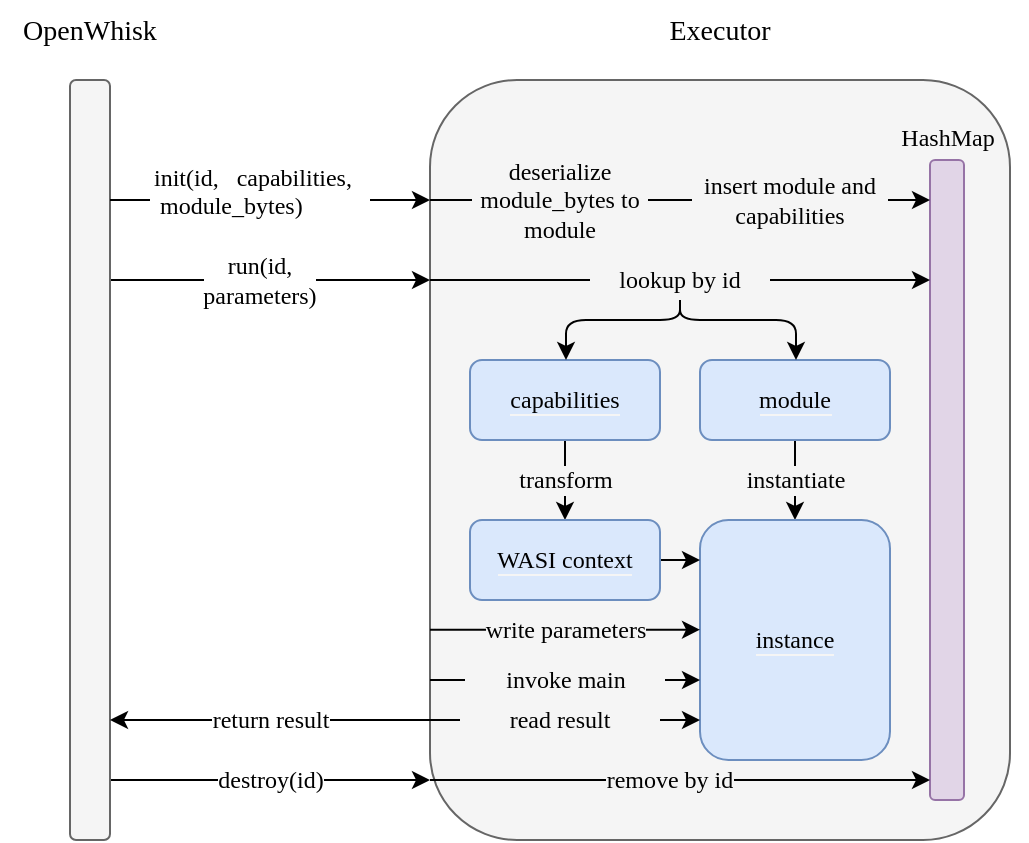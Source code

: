 <mxfile version="14.5.1" type="device"><diagram id="k58uWXT8fB6DtH82Debm" name="Page-1"><mxGraphModel dx="771" dy="466" grid="1" gridSize="10" guides="1" tooltips="1" connect="1" arrows="1" fold="1" page="1" pageScale="1" pageWidth="850" pageHeight="1100" math="0" shadow="0"><root><mxCell id="0"/><mxCell id="1" parent="0"/><mxCell id="d3nS33FpvXMVfJAD_dNh-1" value="" style="rounded=1;whiteSpace=wrap;html=1;fontSize=12;movable=0;resizable=0;rotatable=0;deletable=0;editable=0;connectable=0;strokeColor=#666666;fontColor=#333333;fillColor=#F5F5F5;" parent="1" vertex="1"><mxGeometry x="400" y="220" width="290" height="380" as="geometry"/></mxCell><mxCell id="_7-Mtbjh3HHWFtsDyBfg-5" value="" style="endArrow=classic;html=1;" parent="1" source="WzXcqIJaGTqtzX6l6--2-41" edge="1"><mxGeometry relative="1" as="geometry"><mxPoint x="240" y="280" as="sourcePoint"/><mxPoint x="400" y="280" as="targetPoint"/></mxGeometry></mxCell><mxCell id="_7-Mtbjh3HHWFtsDyBfg-8" value="" style="endArrow=classic;html=1;entryX=0;entryY=1;entryDx=0;entryDy=0;" parent="1" edge="1"><mxGeometry relative="1" as="geometry"><mxPoint x="240" y="320" as="sourcePoint"/><mxPoint x="400" y="320" as="targetPoint"/></mxGeometry></mxCell><mxCell id="_7-Mtbjh3HHWFtsDyBfg-15" value="" style="endArrow=classic;html=1;" parent="1" edge="1"><mxGeometry relative="1" as="geometry"><mxPoint x="240" y="570" as="sourcePoint"/><mxPoint x="400" y="570" as="targetPoint"/></mxGeometry></mxCell><mxCell id="_7-Mtbjh3HHWFtsDyBfg-16" value="&lt;span style=&quot;font-size: 12px&quot;&gt;destroy(id)&lt;/span&gt;" style="edgeLabel;resizable=0;html=1;align=center;verticalAlign=middle;fontSize=12;fontFamily=JetBrains Mono;labelBackgroundColor=#FFFFFF;" parent="_7-Mtbjh3HHWFtsDyBfg-15" connectable="0" vertex="1"><mxGeometry relative="1" as="geometry"/></mxCell><mxCell id="_7-Mtbjh3HHWFtsDyBfg-2" value="&lt;span style=&quot;font-family: &amp;#34;linux biolinum o&amp;#34;&quot;&gt;&lt;br style=&quot;font-size: 12px&quot;&gt;&lt;/span&gt;" style="rounded=1;whiteSpace=wrap;html=1;fillColor=#f5f5f5;strokeColor=#666666;fontSize=12;movable=0;resizable=0;rotatable=0;deletable=0;editable=0;connectable=0;fontColor=#333333;" parent="1" vertex="1"><mxGeometry x="220" y="220" width="20" height="380" as="geometry"/></mxCell><mxCell id="_7-Mtbjh3HHWFtsDyBfg-17" value="" style="rounded=1;whiteSpace=wrap;html=1;fillColor=#e1d5e7;strokeColor=#9673a6;fontSize=12;movable=1;resizable=1;rotatable=1;deletable=1;editable=1;connectable=1;" parent="1" vertex="1"><mxGeometry x="650" y="260" width="17" height="320" as="geometry"/></mxCell><mxCell id="d3nS33FpvXMVfJAD_dNh-11" value="&lt;span style=&quot;color: rgb(0, 0, 0); font-family: &amp;quot;linux biolinum o&amp;quot;; font-size: 14px; font-style: normal; font-weight: 400; letter-spacing: normal; text-indent: 0px; text-transform: none; word-spacing: 0px; display: inline; float: none;&quot;&gt;Executor&lt;/span&gt;" style="text;whiteSpace=wrap;html=1;fontSize=14;align=center;labelBackgroundColor=none;" parent="1" vertex="1"><mxGeometry x="505" y="180" width="80" height="30" as="geometry"/></mxCell><mxCell id="d3nS33FpvXMVfJAD_dNh-12" value="&lt;span style=&quot;color: rgb(0, 0, 0); font-family: &amp;quot;linux biolinum o&amp;quot;; font-size: 14px; font-style: normal; font-weight: 400; letter-spacing: normal; text-indent: 0px; text-transform: none; word-spacing: 0px; display: inline; float: none;&quot;&gt;OpenWhisk&lt;/span&gt;" style="text;whiteSpace=wrap;html=1;fontSize=14;align=center;labelBackgroundColor=none;" parent="1" vertex="1"><mxGeometry x="185" y="180" width="90" height="30" as="geometry"/></mxCell><mxCell id="d3nS33FpvXMVfJAD_dNh-28" value="&lt;span style=&quot;color: rgb(0, 0, 0); font-size: 12px; font-style: normal; font-weight: 400; letter-spacing: normal; text-indent: 0px; text-transform: none; word-spacing: 0px; display: inline; float: none;&quot;&gt;HashMap&lt;/span&gt;" style="text;whiteSpace=wrap;html=1;fontSize=12;align=center;labelBackgroundColor=none;fontFamily=JetBrains Mono;" parent="1" vertex="1"><mxGeometry x="618.5" y="235" width="80" height="20" as="geometry"/></mxCell><mxCell id="WzXcqIJaGTqtzX6l6--2-6" value="" style="endArrow=classic;html=1;fontFamily=JetBrains Mono;" parent="1" edge="1"><mxGeometry width="50" height="50" relative="1" as="geometry"><mxPoint x="400" y="280" as="sourcePoint"/><mxPoint x="650" y="280" as="targetPoint"/></mxGeometry></mxCell><mxCell id="WzXcqIJaGTqtzX6l6--2-4" value="insert module and capabilities" style="text;html=1;strokeColor=none;fillColor=none;align=center;verticalAlign=middle;whiteSpace=wrap;rounded=0;fontFamily=JetBrains Mono;labelBackgroundColor=#F5F5F5;fontSize=12;" parent="1" vertex="1"><mxGeometry x="530" y="260" width="100" height="40" as="geometry"/></mxCell><mxCell id="WzXcqIJaGTqtzX6l6--2-3" value="deserialize module_bytes to module" style="text;html=1;strokeColor=none;fillColor=none;align=center;verticalAlign=middle;whiteSpace=wrap;rounded=0;fontFamily=JetBrains Mono;labelBackgroundColor=#F5F5F5;fontSize=12;" parent="1" vertex="1"><mxGeometry x="420" y="260" width="90" height="40" as="geometry"/></mxCell><mxCell id="WzXcqIJaGTqtzX6l6--2-9" value="" style="endArrow=classic;html=1;fontFamily=JetBrains Mono;exitX=1;exitY=0.5;exitDx=0;exitDy=0;" parent="1" source="WzXcqIJaGTqtzX6l6--2-8" edge="1"><mxGeometry width="50" height="50" relative="1" as="geometry"><mxPoint x="570" y="324" as="sourcePoint"/><mxPoint x="650" y="320" as="targetPoint"/></mxGeometry></mxCell><mxCell id="WzXcqIJaGTqtzX6l6--2-22" style="edgeStyle=orthogonalEdgeStyle;rounded=1;orthogonalLoop=1;jettySize=auto;html=1;entryX=0.5;entryY=0;entryDx=0;entryDy=0;fontFamily=JetBrains Mono;fontSize=12;" parent="1" source="WzXcqIJaGTqtzX6l6--2-10" target="WzXcqIJaGTqtzX6l6--2-21" edge="1"><mxGeometry relative="1" as="geometry"/></mxCell><mxCell id="WzXcqIJaGTqtzX6l6--2-10" value="&lt;span style=&quot;background-color: rgb(218 , 232 , 252)&quot;&gt;capabilities&lt;/span&gt;" style="rounded=1;whiteSpace=wrap;html=1;labelBackgroundColor=#F5F5F5;fontFamily=JetBrains Mono;strokeColor=#6c8ebf;fillColor=#DAE8FC;" parent="1" vertex="1"><mxGeometry x="420" y="360" width="95" height="40" as="geometry"/></mxCell><mxCell id="WzXcqIJaGTqtzX6l6--2-19" style="edgeStyle=orthogonalEdgeStyle;rounded=1;orthogonalLoop=1;jettySize=auto;html=1;entryX=0.5;entryY=0;entryDx=0;entryDy=0;fontFamily=JetBrains Mono;fontSize=12;" parent="1" source="WzXcqIJaGTqtzX6l6--2-13" target="WzXcqIJaGTqtzX6l6--2-18" edge="1"><mxGeometry relative="1" as="geometry"/></mxCell><mxCell id="WzXcqIJaGTqtzX6l6--2-13" value="&lt;span style=&quot;background-color: rgb(218 , 232 , 252)&quot;&gt;module&lt;/span&gt;" style="rounded=1;whiteSpace=wrap;html=1;labelBackgroundColor=#F5F5F5;fontFamily=JetBrains Mono;strokeColor=#6c8ebf;fillColor=#DAE8FC;" parent="1" vertex="1"><mxGeometry x="535" y="360" width="95" height="40" as="geometry"/></mxCell><mxCell id="WzXcqIJaGTqtzX6l6--2-16" style="edgeStyle=orthogonalEdgeStyle;rounded=1;orthogonalLoop=1;jettySize=auto;html=1;entryX=0.5;entryY=0;entryDx=0;entryDy=0;fontFamily=JetBrains Mono;fontSize=12;" parent="1" source="WzXcqIJaGTqtzX6l6--2-8" target="WzXcqIJaGTqtzX6l6--2-10" edge="1"><mxGeometry relative="1" as="geometry"><Array as="points"><mxPoint x="525" y="340"/><mxPoint x="468" y="340"/><mxPoint x="468" y="360"/></Array></mxGeometry></mxCell><mxCell id="WzXcqIJaGTqtzX6l6--2-17" style="edgeStyle=orthogonalEdgeStyle;rounded=1;orthogonalLoop=1;jettySize=auto;html=1;entryX=0.5;entryY=0;entryDx=0;entryDy=0;fontFamily=JetBrains Mono;fontSize=12;" parent="1" source="WzXcqIJaGTqtzX6l6--2-8" target="WzXcqIJaGTqtzX6l6--2-13" edge="1"><mxGeometry relative="1" as="geometry"><Array as="points"><mxPoint x="525" y="340"/><mxPoint x="583" y="340"/><mxPoint x="583" y="360"/></Array></mxGeometry></mxCell><mxCell id="WzXcqIJaGTqtzX6l6--2-8" value="lookup by id" style="text;html=1;strokeColor=none;fillColor=none;align=center;verticalAlign=middle;whiteSpace=wrap;rounded=0;fontFamily=JetBrains Mono;labelBackgroundColor=#F5F5F5;" parent="1" vertex="1"><mxGeometry x="480" y="310" width="90" height="20" as="geometry"/></mxCell><mxCell id="WzXcqIJaGTqtzX6l6--2-15" value="" style="endArrow=none;html=1;fontFamily=JetBrains Mono;endFill=0;" parent="1" target="WzXcqIJaGTqtzX6l6--2-8" edge="1"><mxGeometry width="50" height="50" relative="1" as="geometry"><mxPoint x="400" y="320" as="sourcePoint"/><mxPoint x="650" y="330" as="targetPoint"/><Array as="points"/></mxGeometry></mxCell><mxCell id="WzXcqIJaGTqtzX6l6--2-18" value="&lt;span style=&quot;background-color: rgb(218 , 232 , 252)&quot;&gt;instance&lt;/span&gt;" style="rounded=1;whiteSpace=wrap;html=1;labelBackgroundColor=#F5F5F5;fontFamily=JetBrains Mono;strokeColor=#6c8ebf;fillColor=#DAE8FC;" parent="1" vertex="1"><mxGeometry x="535" y="440" width="95" height="120" as="geometry"/></mxCell><mxCell id="WzXcqIJaGTqtzX6l6--2-20" value="instantiate" style="text;html=1;strokeColor=none;fillColor=none;align=center;verticalAlign=middle;whiteSpace=wrap;rounded=0;fontFamily=JetBrains Mono;labelBackgroundColor=#F5F5F5;" parent="1" vertex="1"><mxGeometry x="537.5" y="410" width="90" height="20" as="geometry"/></mxCell><mxCell id="xx9Ut01u2G35110M2BwK-3" style="edgeStyle=orthogonalEdgeStyle;rounded=0;orthogonalLoop=1;jettySize=auto;html=1;entryX=0;entryY=0.172;entryDx=0;entryDy=0;entryPerimeter=0;" edge="1" parent="1" source="WzXcqIJaGTqtzX6l6--2-21" target="WzXcqIJaGTqtzX6l6--2-18"><mxGeometry relative="1" as="geometry"/></mxCell><mxCell id="WzXcqIJaGTqtzX6l6--2-21" value="&lt;span style=&quot;background-color: rgb(218 , 232 , 252)&quot;&gt;WASI context&lt;/span&gt;" style="rounded=1;whiteSpace=wrap;html=1;labelBackgroundColor=#F5F5F5;fontFamily=JetBrains Mono;strokeColor=#6c8ebf;fillColor=#DAE8FC;" parent="1" vertex="1"><mxGeometry x="420" y="440" width="95" height="40" as="geometry"/></mxCell><mxCell id="WzXcqIJaGTqtzX6l6--2-24" value="transform" style="text;html=1;strokeColor=none;fillColor=none;align=center;verticalAlign=middle;whiteSpace=wrap;rounded=0;fontFamily=JetBrains Mono;labelBackgroundColor=#F5F5F5;" parent="1" vertex="1"><mxGeometry x="422.5" y="410" width="90" height="20" as="geometry"/></mxCell><mxCell id="WzXcqIJaGTqtzX6l6--2-28" value="" style="endArrow=classic;html=1;fontFamily=JetBrains Mono;entryX=0;entryY=0.5;entryDx=0;entryDy=0;" parent="1" edge="1"><mxGeometry width="50" height="50" relative="1" as="geometry"><mxPoint x="400" y="494.83" as="sourcePoint"/><mxPoint x="535" y="494.83" as="targetPoint"/></mxGeometry></mxCell><mxCell id="WzXcqIJaGTqtzX6l6--2-29" value="write parameters" style="text;html=1;strokeColor=none;fillColor=none;align=center;verticalAlign=middle;whiteSpace=wrap;rounded=0;fontFamily=JetBrains Mono;labelBackgroundColor=#F5F5F5;" parent="1" vertex="1"><mxGeometry x="422.5" y="485" width="90" height="20" as="geometry"/></mxCell><mxCell id="WzXcqIJaGTqtzX6l6--2-32" value="" style="endArrow=classic;html=1;fontFamily=JetBrains Mono;exitX=1;exitY=0.5;exitDx=0;exitDy=0;" parent="1" source="WzXcqIJaGTqtzX6l6--2-33" edge="1"><mxGeometry width="50" height="50" relative="1" as="geometry"><mxPoint x="400" y="540" as="sourcePoint"/><mxPoint x="535" y="520" as="targetPoint"/></mxGeometry></mxCell><mxCell id="WzXcqIJaGTqtzX6l6--2-33" value="invoke main" style="text;html=1;strokeColor=none;fillColor=none;align=center;verticalAlign=middle;whiteSpace=wrap;rounded=0;fontFamily=JetBrains Mono;labelBackgroundColor=#F5F5F5;" parent="1" vertex="1"><mxGeometry x="417.5" y="510" width="100" height="20" as="geometry"/></mxCell><mxCell id="WzXcqIJaGTqtzX6l6--2-34" value="" style="endArrow=none;html=1;fontFamily=JetBrains Mono;endFill=0;" parent="1" target="WzXcqIJaGTqtzX6l6--2-33" edge="1"><mxGeometry width="50" height="50" relative="1" as="geometry"><mxPoint x="400" y="520" as="sourcePoint"/><mxPoint x="535" y="540" as="targetPoint"/></mxGeometry></mxCell><mxCell id="WzXcqIJaGTqtzX6l6--2-35" value="" style="endArrow=none;html=1;endFill=0;startArrow=classic;startFill=1;" parent="1" edge="1"><mxGeometry relative="1" as="geometry"><mxPoint x="240" y="540" as="sourcePoint"/><mxPoint x="400" y="540" as="targetPoint"/></mxGeometry></mxCell><mxCell id="WzXcqIJaGTqtzX6l6--2-36" value="&lt;span style=&quot;font-size: 12px&quot;&gt;return result&lt;/span&gt;" style="edgeLabel;resizable=0;html=1;align=center;verticalAlign=middle;fontSize=12;fontFamily=JetBrains Mono;labelBackgroundColor=#FFFFFF;" parent="WzXcqIJaGTqtzX6l6--2-35" connectable="0" vertex="1"><mxGeometry relative="1" as="geometry"/></mxCell><mxCell id="WzXcqIJaGTqtzX6l6--2-37" value="" style="endArrow=classic;html=1;" parent="1" edge="1"><mxGeometry relative="1" as="geometry"><mxPoint x="400" y="570" as="sourcePoint"/><mxPoint x="650" y="570" as="targetPoint"/></mxGeometry></mxCell><mxCell id="WzXcqIJaGTqtzX6l6--2-39" value="remove by id" style="text;html=1;strokeColor=none;fillColor=none;align=center;verticalAlign=middle;whiteSpace=wrap;rounded=0;fontFamily=JetBrains Mono;labelBackgroundColor=#F5F5F5;" parent="1" vertex="1"><mxGeometry x="470" y="560" width="100" height="20" as="geometry"/></mxCell><mxCell id="WzXcqIJaGTqtzX6l6--2-40" value="run(id,&lt;br&gt;parameters)" style="text;html=1;strokeColor=none;fillColor=none;align=center;verticalAlign=middle;whiteSpace=wrap;rounded=0;fontFamily=JetBrains Mono;labelBackgroundColor=#ffffff;fontSize=12;" parent="1" vertex="1"><mxGeometry x="270" y="300" width="90" height="40" as="geometry"/></mxCell><mxCell id="WzXcqIJaGTqtzX6l6--2-41" value="&lt;span style=&quot;color: rgb(0 , 0 , 0) ; font-family: &amp;#34;jetbrains mono&amp;#34; ; font-size: 12px ; font-style: normal ; font-weight: 400 ; letter-spacing: normal ; text-align: center ; text-indent: 0px ; text-transform: none ; word-spacing: 0px ; background-color: rgb(255 , 255 , 255) ; display: inline ; float: none&quot;&gt;init(id,&amp;nbsp; &amp;nbsp;capabilities,&amp;nbsp; &amp;nbsp;module_bytes)&lt;/span&gt;" style="text;whiteSpace=wrap;html=1;fontSize=12;fontFamily=JetBrains Mono;" parent="1" vertex="1"><mxGeometry x="260" y="255" width="110" height="50" as="geometry"/></mxCell><mxCell id="WzXcqIJaGTqtzX6l6--2-42" value="" style="endArrow=none;html=1;endFill=0;" parent="1" target="WzXcqIJaGTqtzX6l6--2-41" edge="1"><mxGeometry relative="1" as="geometry"><mxPoint x="240" y="280" as="sourcePoint"/><mxPoint x="400" y="280" as="targetPoint"/></mxGeometry></mxCell><mxCell id="xx9Ut01u2G35110M2BwK-5" style="edgeStyle=orthogonalEdgeStyle;rounded=0;orthogonalLoop=1;jettySize=auto;html=1;entryX=-0.004;entryY=0.839;entryDx=0;entryDy=0;entryPerimeter=0;" edge="1" parent="1" source="xx9Ut01u2G35110M2BwK-1" target="WzXcqIJaGTqtzX6l6--2-18"><mxGeometry relative="1" as="geometry"/></mxCell><mxCell id="xx9Ut01u2G35110M2BwK-6" style="edgeStyle=orthogonalEdgeStyle;rounded=0;orthogonalLoop=1;jettySize=auto;html=1;endArrow=none;endFill=0;" edge="1" parent="1" source="xx9Ut01u2G35110M2BwK-1"><mxGeometry relative="1" as="geometry"><mxPoint x="400" y="540" as="targetPoint"/></mxGeometry></mxCell><mxCell id="xx9Ut01u2G35110M2BwK-1" value="read result" style="text;html=1;strokeColor=none;fillColor=none;align=center;verticalAlign=middle;whiteSpace=wrap;rounded=0;fontFamily=JetBrains Mono;labelBackgroundColor=#F5F5F5;" vertex="1" parent="1"><mxGeometry x="415" y="530" width="100" height="20" as="geometry"/></mxCell></root></mxGraphModel></diagram></mxfile>